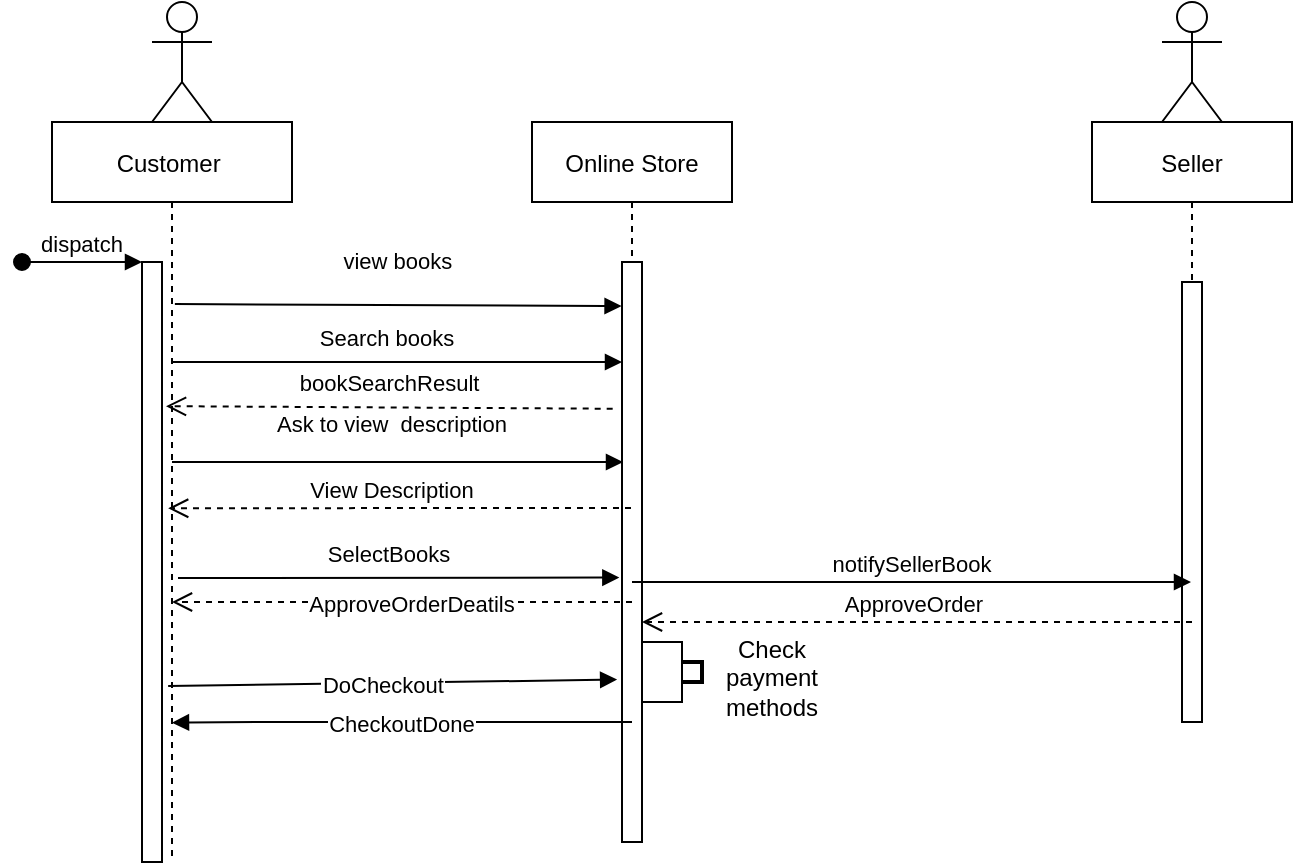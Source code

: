<mxfile version="13.9.8" type="github">
  <diagram id="kgpKYQtTHZ0yAKxKKP6v" name="Page-1">
    <mxGraphModel dx="1019" dy="456" grid="1" gridSize="10" guides="1" tooltips="1" connect="1" arrows="1" fold="1" page="1" pageScale="1" pageWidth="850" pageHeight="1100" math="0" shadow="0">
      <root>
        <mxCell id="0" />
        <mxCell id="1" parent="0" />
        <mxCell id="3nuBFxr9cyL0pnOWT2aG-1" value="Online Store" style="shape=umlLifeline;perimeter=lifelinePerimeter;container=1;collapsible=0;recursiveResize=0;rounded=0;shadow=0;strokeWidth=1;" parent="1" vertex="1">
          <mxGeometry x="370" y="120" width="100" height="360" as="geometry" />
        </mxCell>
        <mxCell id="3nuBFxr9cyL0pnOWT2aG-2" value="" style="points=[];perimeter=orthogonalPerimeter;rounded=0;shadow=0;strokeWidth=1;" parent="3nuBFxr9cyL0pnOWT2aG-1" vertex="1">
          <mxGeometry x="45" y="70" width="10" height="290" as="geometry" />
        </mxCell>
        <mxCell id="3nuBFxr9cyL0pnOWT2aG-5" value="Seller" style="shape=umlLifeline;perimeter=lifelinePerimeter;container=1;collapsible=0;recursiveResize=0;rounded=0;shadow=0;strokeWidth=1;" parent="1" vertex="1">
          <mxGeometry x="650" y="120" width="100" height="300" as="geometry" />
        </mxCell>
        <mxCell id="3nuBFxr9cyL0pnOWT2aG-6" value="" style="points=[];perimeter=orthogonalPerimeter;rounded=0;shadow=0;strokeWidth=1;" parent="3nuBFxr9cyL0pnOWT2aG-5" vertex="1">
          <mxGeometry x="45" y="80" width="10" height="220" as="geometry" />
        </mxCell>
        <mxCell id="3nuBFxr9cyL0pnOWT2aG-7" value="ApproveOrder " style="verticalAlign=bottom;endArrow=open;dashed=1;endSize=8;shadow=0;strokeWidth=1;" parent="1" target="3nuBFxr9cyL0pnOWT2aG-2" edge="1">
          <mxGeometry relative="1" as="geometry">
            <mxPoint x="275" y="236" as="targetPoint" />
            <mxPoint as="offset" />
            <mxPoint x="700" y="370" as="sourcePoint" />
            <Array as="points">
              <mxPoint x="510" y="370" />
            </Array>
          </mxGeometry>
        </mxCell>
        <mxCell id="UvYUaf2h68Jgs4LCEIXj-1" value="Customer " style="shape=umlLifeline;perimeter=lifelinePerimeter;container=1;collapsible=0;recursiveResize=0;rounded=0;shadow=0;strokeWidth=1;" parent="1" vertex="1">
          <mxGeometry x="130" y="120" width="120" height="370" as="geometry" />
        </mxCell>
        <mxCell id="UvYUaf2h68Jgs4LCEIXj-2" value="" style="points=[];perimeter=orthogonalPerimeter;rounded=0;shadow=0;strokeWidth=1;" parent="UvYUaf2h68Jgs4LCEIXj-1" vertex="1">
          <mxGeometry x="45" y="70" width="10" height="300" as="geometry" />
        </mxCell>
        <mxCell id="UvYUaf2h68Jgs4LCEIXj-3" value="dispatch" style="verticalAlign=bottom;startArrow=oval;endArrow=block;startSize=8;shadow=0;strokeWidth=1;" parent="UvYUaf2h68Jgs4LCEIXj-1" target="UvYUaf2h68Jgs4LCEIXj-2" edge="1">
          <mxGeometry relative="1" as="geometry">
            <mxPoint x="-15" y="70" as="sourcePoint" />
          </mxGeometry>
        </mxCell>
        <mxCell id="UvYUaf2h68Jgs4LCEIXj-5" value="" style="shape=umlActor;verticalLabelPosition=bottom;verticalAlign=top;html=1;outlineConnect=0;" parent="1" vertex="1">
          <mxGeometry x="685" y="60" width="30" height="60" as="geometry" />
        </mxCell>
        <mxCell id="UvYUaf2h68Jgs4LCEIXj-8" value="" style="shape=umlActor;verticalLabelPosition=bottom;verticalAlign=top;html=1;outlineConnect=0;" parent="1" vertex="1">
          <mxGeometry x="180" y="60" width="30" height="60" as="geometry" />
        </mxCell>
        <mxCell id="UvYUaf2h68Jgs4LCEIXj-9" value="view books&#xa;" style="verticalAlign=bottom;endArrow=block;shadow=0;strokeWidth=1;entryX=-0.022;entryY=0.076;entryDx=0;entryDy=0;entryPerimeter=0;exitX=0.512;exitY=0.246;exitDx=0;exitDy=0;exitPerimeter=0;" parent="1" source="UvYUaf2h68Jgs4LCEIXj-1" target="3nuBFxr9cyL0pnOWT2aG-2" edge="1">
          <mxGeometry relative="1" as="geometry">
            <mxPoint x="190" y="199" as="sourcePoint" />
            <mxPoint x="410" y="200" as="targetPoint" />
          </mxGeometry>
        </mxCell>
        <mxCell id="UvYUaf2h68Jgs4LCEIXj-10" value="Search books&#xa;" style="verticalAlign=bottom;endArrow=block;shadow=0;strokeWidth=1;" parent="1" source="UvYUaf2h68Jgs4LCEIXj-1" target="3nuBFxr9cyL0pnOWT2aG-2" edge="1">
          <mxGeometry x="-0.043" y="-10" relative="1" as="geometry">
            <mxPoint x="190" y="230" as="sourcePoint" />
            <mxPoint x="420" y="260" as="targetPoint" />
            <Array as="points">
              <mxPoint x="200" y="240" />
              <mxPoint x="290" y="240" />
              <mxPoint x="370" y="240" />
            </Array>
            <mxPoint as="offset" />
          </mxGeometry>
        </mxCell>
        <mxCell id="UvYUaf2h68Jgs4LCEIXj-11" value="SelectBooks&#xa;" style="verticalAlign=bottom;endArrow=block;shadow=0;strokeWidth=1;entryX=-0.133;entryY=0.544;entryDx=0;entryDy=0;entryPerimeter=0;" parent="1" target="3nuBFxr9cyL0pnOWT2aG-2" edge="1">
          <mxGeometry x="-0.043" y="-10" relative="1" as="geometry">
            <mxPoint x="193" y="348" as="sourcePoint" />
            <mxPoint x="415" y="338" as="targetPoint" />
            <mxPoint as="offset" />
            <Array as="points" />
          </mxGeometry>
        </mxCell>
        <mxCell id="UvYUaf2h68Jgs4LCEIXj-12" value="bookSearchResult&#xa;" style="verticalAlign=bottom;endArrow=open;dashed=1;endSize=8;shadow=0;strokeWidth=1;entryX=0.475;entryY=0.384;entryDx=0;entryDy=0;entryPerimeter=0;exitX=-0.466;exitY=0.253;exitDx=0;exitDy=0;exitPerimeter=0;" parent="1" target="UvYUaf2h68Jgs4LCEIXj-1" edge="1" source="3nuBFxr9cyL0pnOWT2aG-2">
          <mxGeometry x="0.0" y="10" relative="1" as="geometry">
            <mxPoint x="190" y="280.5" as="targetPoint" />
            <mxPoint x="410" y="280" as="sourcePoint" />
            <mxPoint as="offset" />
            <Array as="points" />
          </mxGeometry>
        </mxCell>
        <mxCell id="UvYUaf2h68Jgs4LCEIXj-13" value="notifySellerBook" style="verticalAlign=bottom;endArrow=block;shadow=0;strokeWidth=1;" parent="1" edge="1" target="3nuBFxr9cyL0pnOWT2aG-5">
          <mxGeometry relative="1" as="geometry">
            <mxPoint x="420" y="350" as="sourcePoint" />
            <mxPoint x="695" y="320.0" as="targetPoint" />
            <Array as="points">
              <mxPoint x="440" y="350" />
              <mxPoint x="620" y="350" />
            </Array>
          </mxGeometry>
        </mxCell>
        <mxCell id="UvYUaf2h68Jgs4LCEIXj-15" value="DoCheckout" style="verticalAlign=bottom;endArrow=block;shadow=0;strokeWidth=1;exitX=0.484;exitY=0.762;exitDx=0;exitDy=0;exitPerimeter=0;entryX=-0.244;entryY=0.72;entryDx=0;entryDy=0;entryPerimeter=0;" parent="1" source="UvYUaf2h68Jgs4LCEIXj-1" target="3nuBFxr9cyL0pnOWT2aG-2" edge="1">
          <mxGeometry x="-0.043" y="-10" relative="1" as="geometry">
            <mxPoint x="190.0" y="381.26" as="sourcePoint" />
            <mxPoint x="410" y="380" as="targetPoint" />
            <mxPoint as="offset" />
            <Array as="points" />
          </mxGeometry>
        </mxCell>
        <mxCell id="UvYUaf2h68Jgs4LCEIXj-16" value="CheckoutDone" style="verticalAlign=bottom;endArrow=block;entryX=1.09;entryY=0.528;shadow=0;strokeWidth=1;entryDx=0;entryDy=0;entryPerimeter=0;" parent="1" edge="1">
          <mxGeometry y="10" relative="1" as="geometry">
            <mxPoint x="420" y="420" as="sourcePoint" />
            <mxPoint x="190" y="420.32" as="targetPoint" />
            <Array as="points">
              <mxPoint x="224.1" y="420" />
            </Array>
            <mxPoint as="offset" />
          </mxGeometry>
        </mxCell>
        <mxCell id="UvYUaf2h68Jgs4LCEIXj-17" value="" style="strokeWidth=2;html=1;shape=mxgraph.flowchart.annotation_1;align=left;pointerEvents=1;rotation=-180;" parent="1" vertex="1">
          <mxGeometry x="445" y="390" width="10" height="10" as="geometry" />
        </mxCell>
        <mxCell id="UvYUaf2h68Jgs4LCEIXj-18" value="" style="rounded=0;whiteSpace=wrap;html=1;" parent="1" vertex="1">
          <mxGeometry x="425" y="380" width="20" height="30" as="geometry" />
        </mxCell>
        <mxCell id="UvYUaf2h68Jgs4LCEIXj-19" value="Check payment methods&lt;br&gt;" style="text;html=1;strokeColor=none;fillColor=none;align=center;verticalAlign=middle;whiteSpace=wrap;rounded=0;" parent="1" vertex="1">
          <mxGeometry x="470" y="395" width="40" height="5" as="geometry" />
        </mxCell>
        <mxCell id="UvYUaf2h68Jgs4LCEIXj-20" value="ApproveOrderDeatils" style="verticalAlign=bottom;endArrow=open;dashed=1;endSize=8;exitX=0;exitY=0.95;shadow=0;strokeWidth=1;" parent="1" edge="1">
          <mxGeometry x="-0.043" y="10" relative="1" as="geometry">
            <mxPoint x="190" y="360" as="targetPoint" />
            <mxPoint x="420" y="360.0" as="sourcePoint" />
            <mxPoint as="offset" />
          </mxGeometry>
        </mxCell>
        <mxCell id="swvlbCdh3KmhMaNOcprE-1" value="Ask to view  description" style="verticalAlign=bottom;endArrow=block;shadow=0;strokeWidth=1;" edge="1" parent="1">
          <mxGeometry x="-0.024" y="10" relative="1" as="geometry">
            <mxPoint x="190" y="290" as="sourcePoint" />
            <mxPoint x="415.5" y="290" as="targetPoint" />
            <Array as="points">
              <mxPoint x="200.5" y="290" />
              <mxPoint x="290.5" y="290" />
              <mxPoint x="370.5" y="290" />
            </Array>
            <mxPoint as="offset" />
          </mxGeometry>
        </mxCell>
        <mxCell id="swvlbCdh3KmhMaNOcprE-2" value="View Description" style="verticalAlign=bottom;endArrow=open;dashed=1;endSize=8;shadow=0;strokeWidth=1;entryX=0.484;entryY=0.522;entryDx=0;entryDy=0;entryPerimeter=0;" edge="1" parent="1" source="3nuBFxr9cyL0pnOWT2aG-1" target="UvYUaf2h68Jgs4LCEIXj-1">
          <mxGeometry x="0.033" relative="1" as="geometry">
            <mxPoint x="190" y="310.0" as="targetPoint" />
            <mxPoint x="413" y="320" as="sourcePoint" />
            <mxPoint as="offset" />
            <Array as="points">
              <mxPoint x="350" y="313" />
            </Array>
          </mxGeometry>
        </mxCell>
      </root>
    </mxGraphModel>
  </diagram>
</mxfile>
